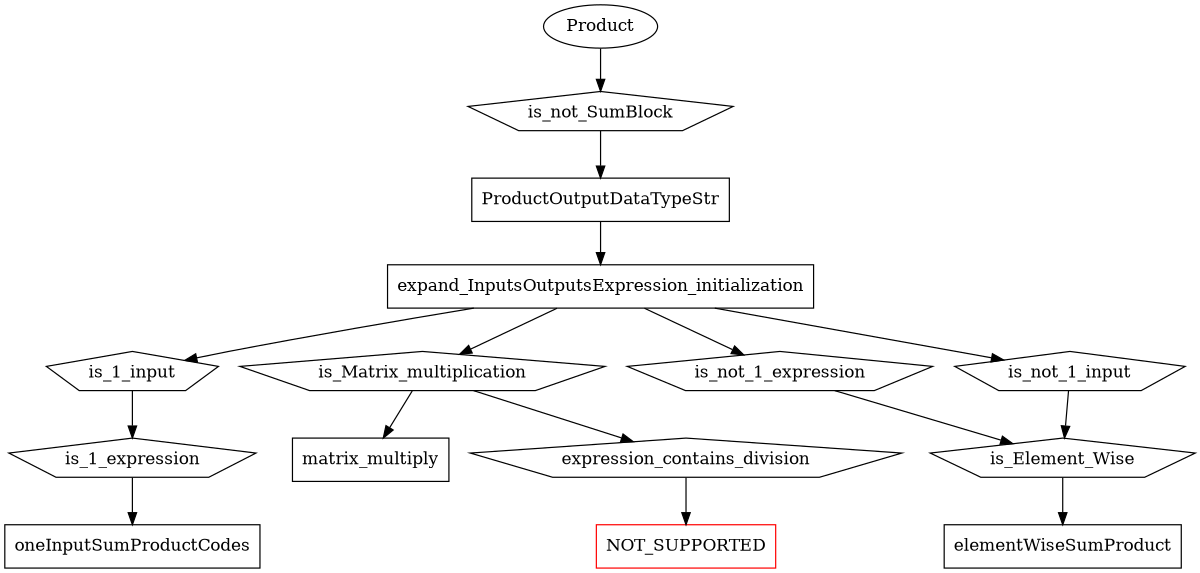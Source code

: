 digraph Product {
        rankdir=UD;
        size="8,5"
        node [shape = polygon, sides=5];
        Product [shape=ellipse];
        ProductOutputDataTypeStr [shape=box];
        NOT_SUPPORTED [shape=box, color=red];
        oneInputSumProductCodes [shape=box];
        matrix_multiply [shape=box];
        expand_InputsOutputsExpression_initialization[shape=box];
        elementWiseSumProduct [shape=box];

        
        Product -> is_not_SumBlock;
        is_not_SumBlock -> ProductOutputDataTypeStr;
        ProductOutputDataTypeStr -> expand_InputsOutputsExpression_initialization;

        expand_InputsOutputsExpression_initialization -> is_1_input
        is_1_input -> is_1_expression
        is_1_expression -> oneInputSumProductCodes

        expand_InputsOutputsExpression_initialization -> is_Matrix_multiplication; 
        is_Matrix_multiplication -> expression_contains_division;
        expression_contains_division -> NOT_SUPPORTED;

        is_Matrix_multiplication -> matrix_multiply

        expand_InputsOutputsExpression_initialization -> is_not_1_expression;
        is_not_1_expression -> is_Element_Wise;

        expand_InputsOutputsExpression_initialization -> is_not_1_input;
        is_not_1_input -> is_Element_Wise;
        is_Element_Wise -> elementWiseSumProduct;
}
